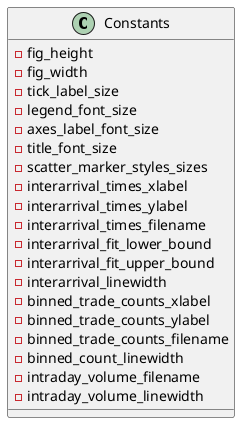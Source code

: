 @startuml
class Constants {
  - fig_height
  - fig_width
  - tick_label_size
  - legend_font_size
  - axes_label_font_size
  - title_font_size
  - scatter_marker_styles_sizes
  - interarrival_times_xlabel
  - interarrival_times_ylabel
  - interarrival_times_filename
  - interarrival_fit_lower_bound
  - interarrival_fit_upper_bound
  - interarrival_linewidth
  - binned_trade_counts_xlabel
  - binned_trade_counts_ylabel
  - binned_trade_counts_filename
  - binned_count_linewidth
  - intraday_volume_filename
  - intraday_volume_linewidth
}
@enduml